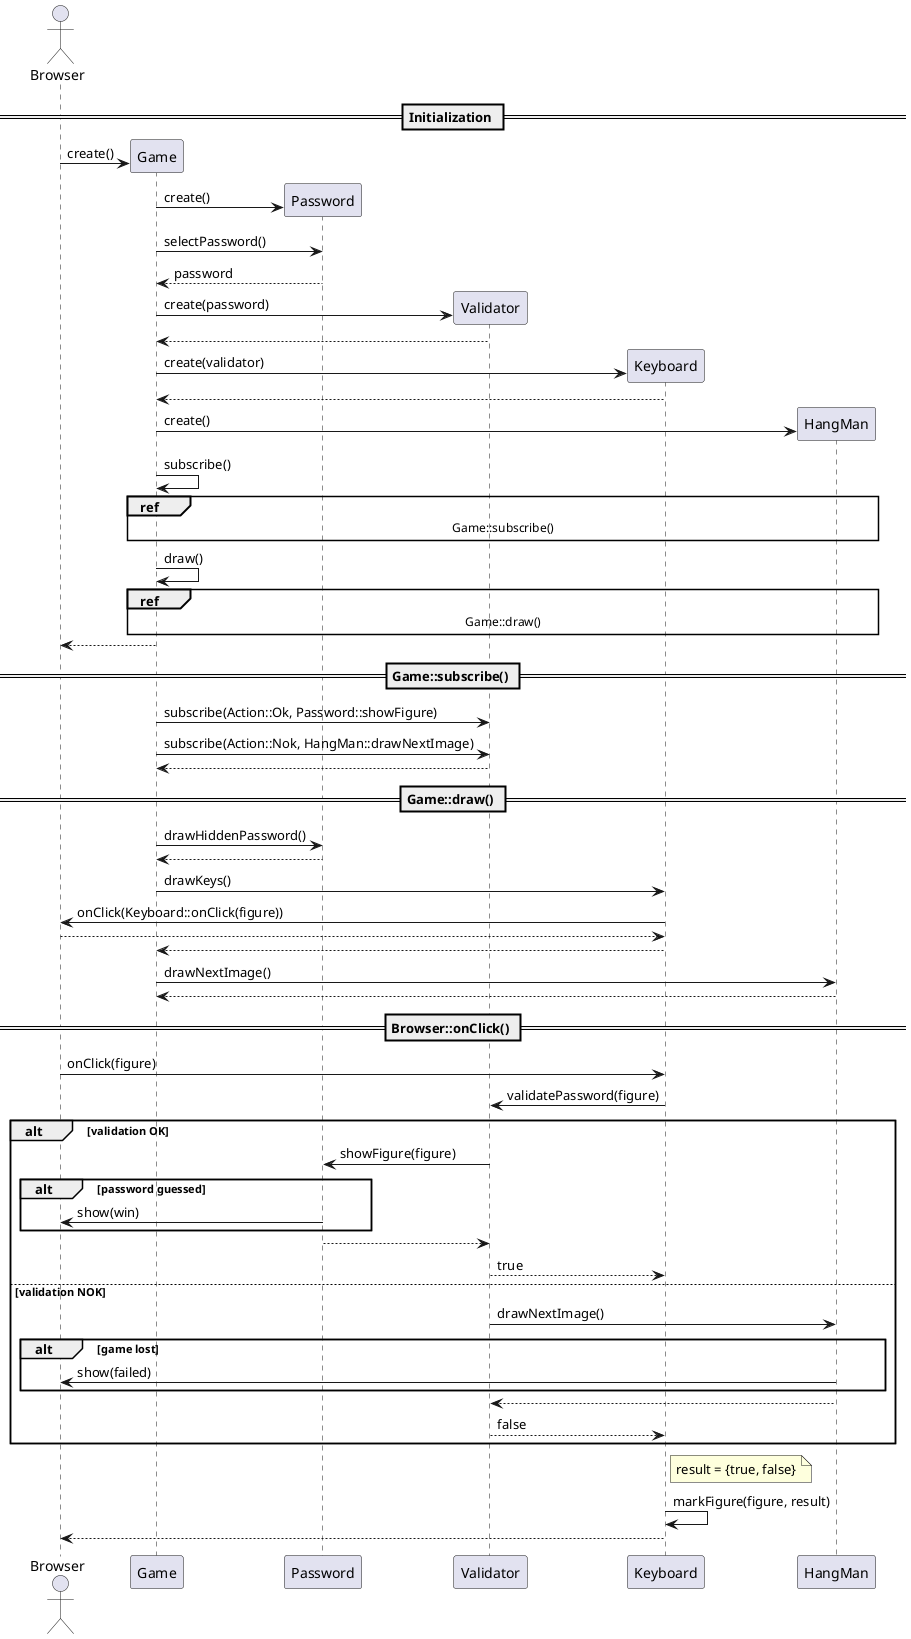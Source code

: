 @startuml
actor Browser
participant Game
participant Password
participant Validator
participant Keyboard
participant HangMan

== Initialization ==
create Game
Browser -> Game: create()

create Password
Game -> Password: create()
Game -> Password: selectPassword()
Game <-- Password: password

create Validator
Game -> Validator: create(password)
Game <-- Validator

create Keyboard
Game -> Keyboard: create(validator)
Game <-- Keyboard

create HangMan
Game -> HangMan: create()

Game -> Game: subscribe()
ref over Game, Password,Validator, HangMan : Game::subscribe()

Game -> Game: draw()
ref over Game, Password, Keyboard, HangMan : Game::draw()

Browser <-- Game

== Game::subscribe() ==
Game -> Validator: subscribe(Action::Ok, Password::showFigure)
Game -> Validator: subscribe(Action::Nok, HangMan::drawNextImage)
Game <-- Validator

== Game::draw() ==
Game -> Password: drawHiddenPassword()
Game <-- Password
Game -> Keyboard: drawKeys()
Keyboard -> Browser: onClick(Keyboard::onClick(figure))
Keyboard <-- Browser
Game <-- Keyboard
Game -> HangMan: drawNextImage()
Game <-- HangMan

== Browser::onClick() ==
Browser -> Keyboard: onClick(figure)
Keyboard -> Validator: validatePassword(figure)
alt validation OK
    Validator -> Password: showFigure(figure)
    alt password guessed
        Password -> Browser: show(win)
    end
    Validator <-- Password
    Keyboard <-- Validator: true
else validation NOK
    Validator -> HangMan: drawNextImage()
    alt game lost
        HangMan -> Browser: show(failed)
    end
    Validator <-- HangMan
    Keyboard <-- Validator: false
end
note right Keyboard: result = {true, false}
Keyboard -> Keyboard: markFigure(figure, result)
Browser <-- Keyboard

@enduml
